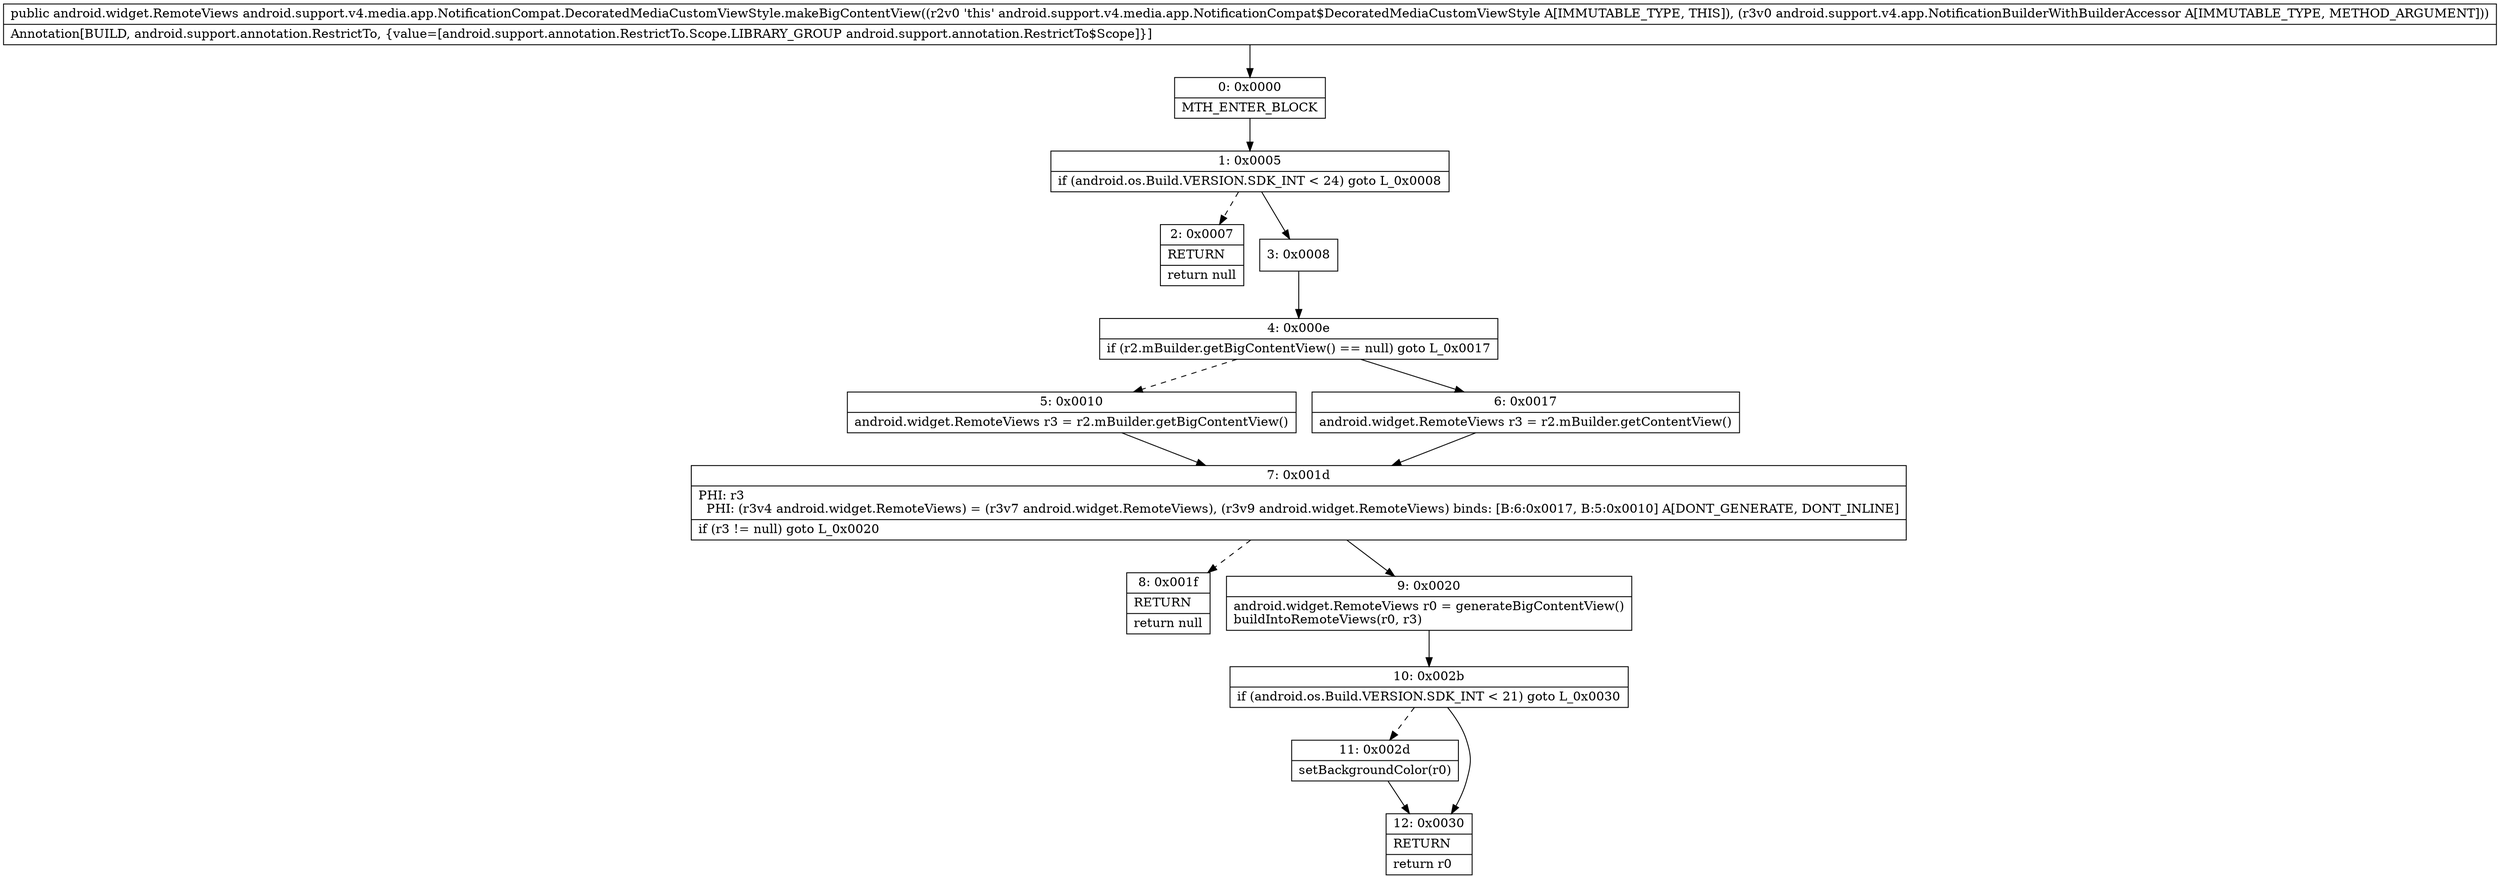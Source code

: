 digraph "CFG forandroid.support.v4.media.app.NotificationCompat.DecoratedMediaCustomViewStyle.makeBigContentView(Landroid\/support\/v4\/app\/NotificationBuilderWithBuilderAccessor;)Landroid\/widget\/RemoteViews;" {
Node_0 [shape=record,label="{0\:\ 0x0000|MTH_ENTER_BLOCK\l}"];
Node_1 [shape=record,label="{1\:\ 0x0005|if (android.os.Build.VERSION.SDK_INT \< 24) goto L_0x0008\l}"];
Node_2 [shape=record,label="{2\:\ 0x0007|RETURN\l|return null\l}"];
Node_3 [shape=record,label="{3\:\ 0x0008}"];
Node_4 [shape=record,label="{4\:\ 0x000e|if (r2.mBuilder.getBigContentView() == null) goto L_0x0017\l}"];
Node_5 [shape=record,label="{5\:\ 0x0010|android.widget.RemoteViews r3 = r2.mBuilder.getBigContentView()\l}"];
Node_6 [shape=record,label="{6\:\ 0x0017|android.widget.RemoteViews r3 = r2.mBuilder.getContentView()\l}"];
Node_7 [shape=record,label="{7\:\ 0x001d|PHI: r3 \l  PHI: (r3v4 android.widget.RemoteViews) = (r3v7 android.widget.RemoteViews), (r3v9 android.widget.RemoteViews) binds: [B:6:0x0017, B:5:0x0010] A[DONT_GENERATE, DONT_INLINE]\l|if (r3 != null) goto L_0x0020\l}"];
Node_8 [shape=record,label="{8\:\ 0x001f|RETURN\l|return null\l}"];
Node_9 [shape=record,label="{9\:\ 0x0020|android.widget.RemoteViews r0 = generateBigContentView()\lbuildIntoRemoteViews(r0, r3)\l}"];
Node_10 [shape=record,label="{10\:\ 0x002b|if (android.os.Build.VERSION.SDK_INT \< 21) goto L_0x0030\l}"];
Node_11 [shape=record,label="{11\:\ 0x002d|setBackgroundColor(r0)\l}"];
Node_12 [shape=record,label="{12\:\ 0x0030|RETURN\l|return r0\l}"];
MethodNode[shape=record,label="{public android.widget.RemoteViews android.support.v4.media.app.NotificationCompat.DecoratedMediaCustomViewStyle.makeBigContentView((r2v0 'this' android.support.v4.media.app.NotificationCompat$DecoratedMediaCustomViewStyle A[IMMUTABLE_TYPE, THIS]), (r3v0 android.support.v4.app.NotificationBuilderWithBuilderAccessor A[IMMUTABLE_TYPE, METHOD_ARGUMENT]))  | Annotation[BUILD, android.support.annotation.RestrictTo, \{value=[android.support.annotation.RestrictTo.Scope.LIBRARY_GROUP android.support.annotation.RestrictTo$Scope]\}]\l}"];
MethodNode -> Node_0;
Node_0 -> Node_1;
Node_1 -> Node_2[style=dashed];
Node_1 -> Node_3;
Node_3 -> Node_4;
Node_4 -> Node_5[style=dashed];
Node_4 -> Node_6;
Node_5 -> Node_7;
Node_6 -> Node_7;
Node_7 -> Node_8[style=dashed];
Node_7 -> Node_9;
Node_9 -> Node_10;
Node_10 -> Node_11[style=dashed];
Node_10 -> Node_12;
Node_11 -> Node_12;
}

